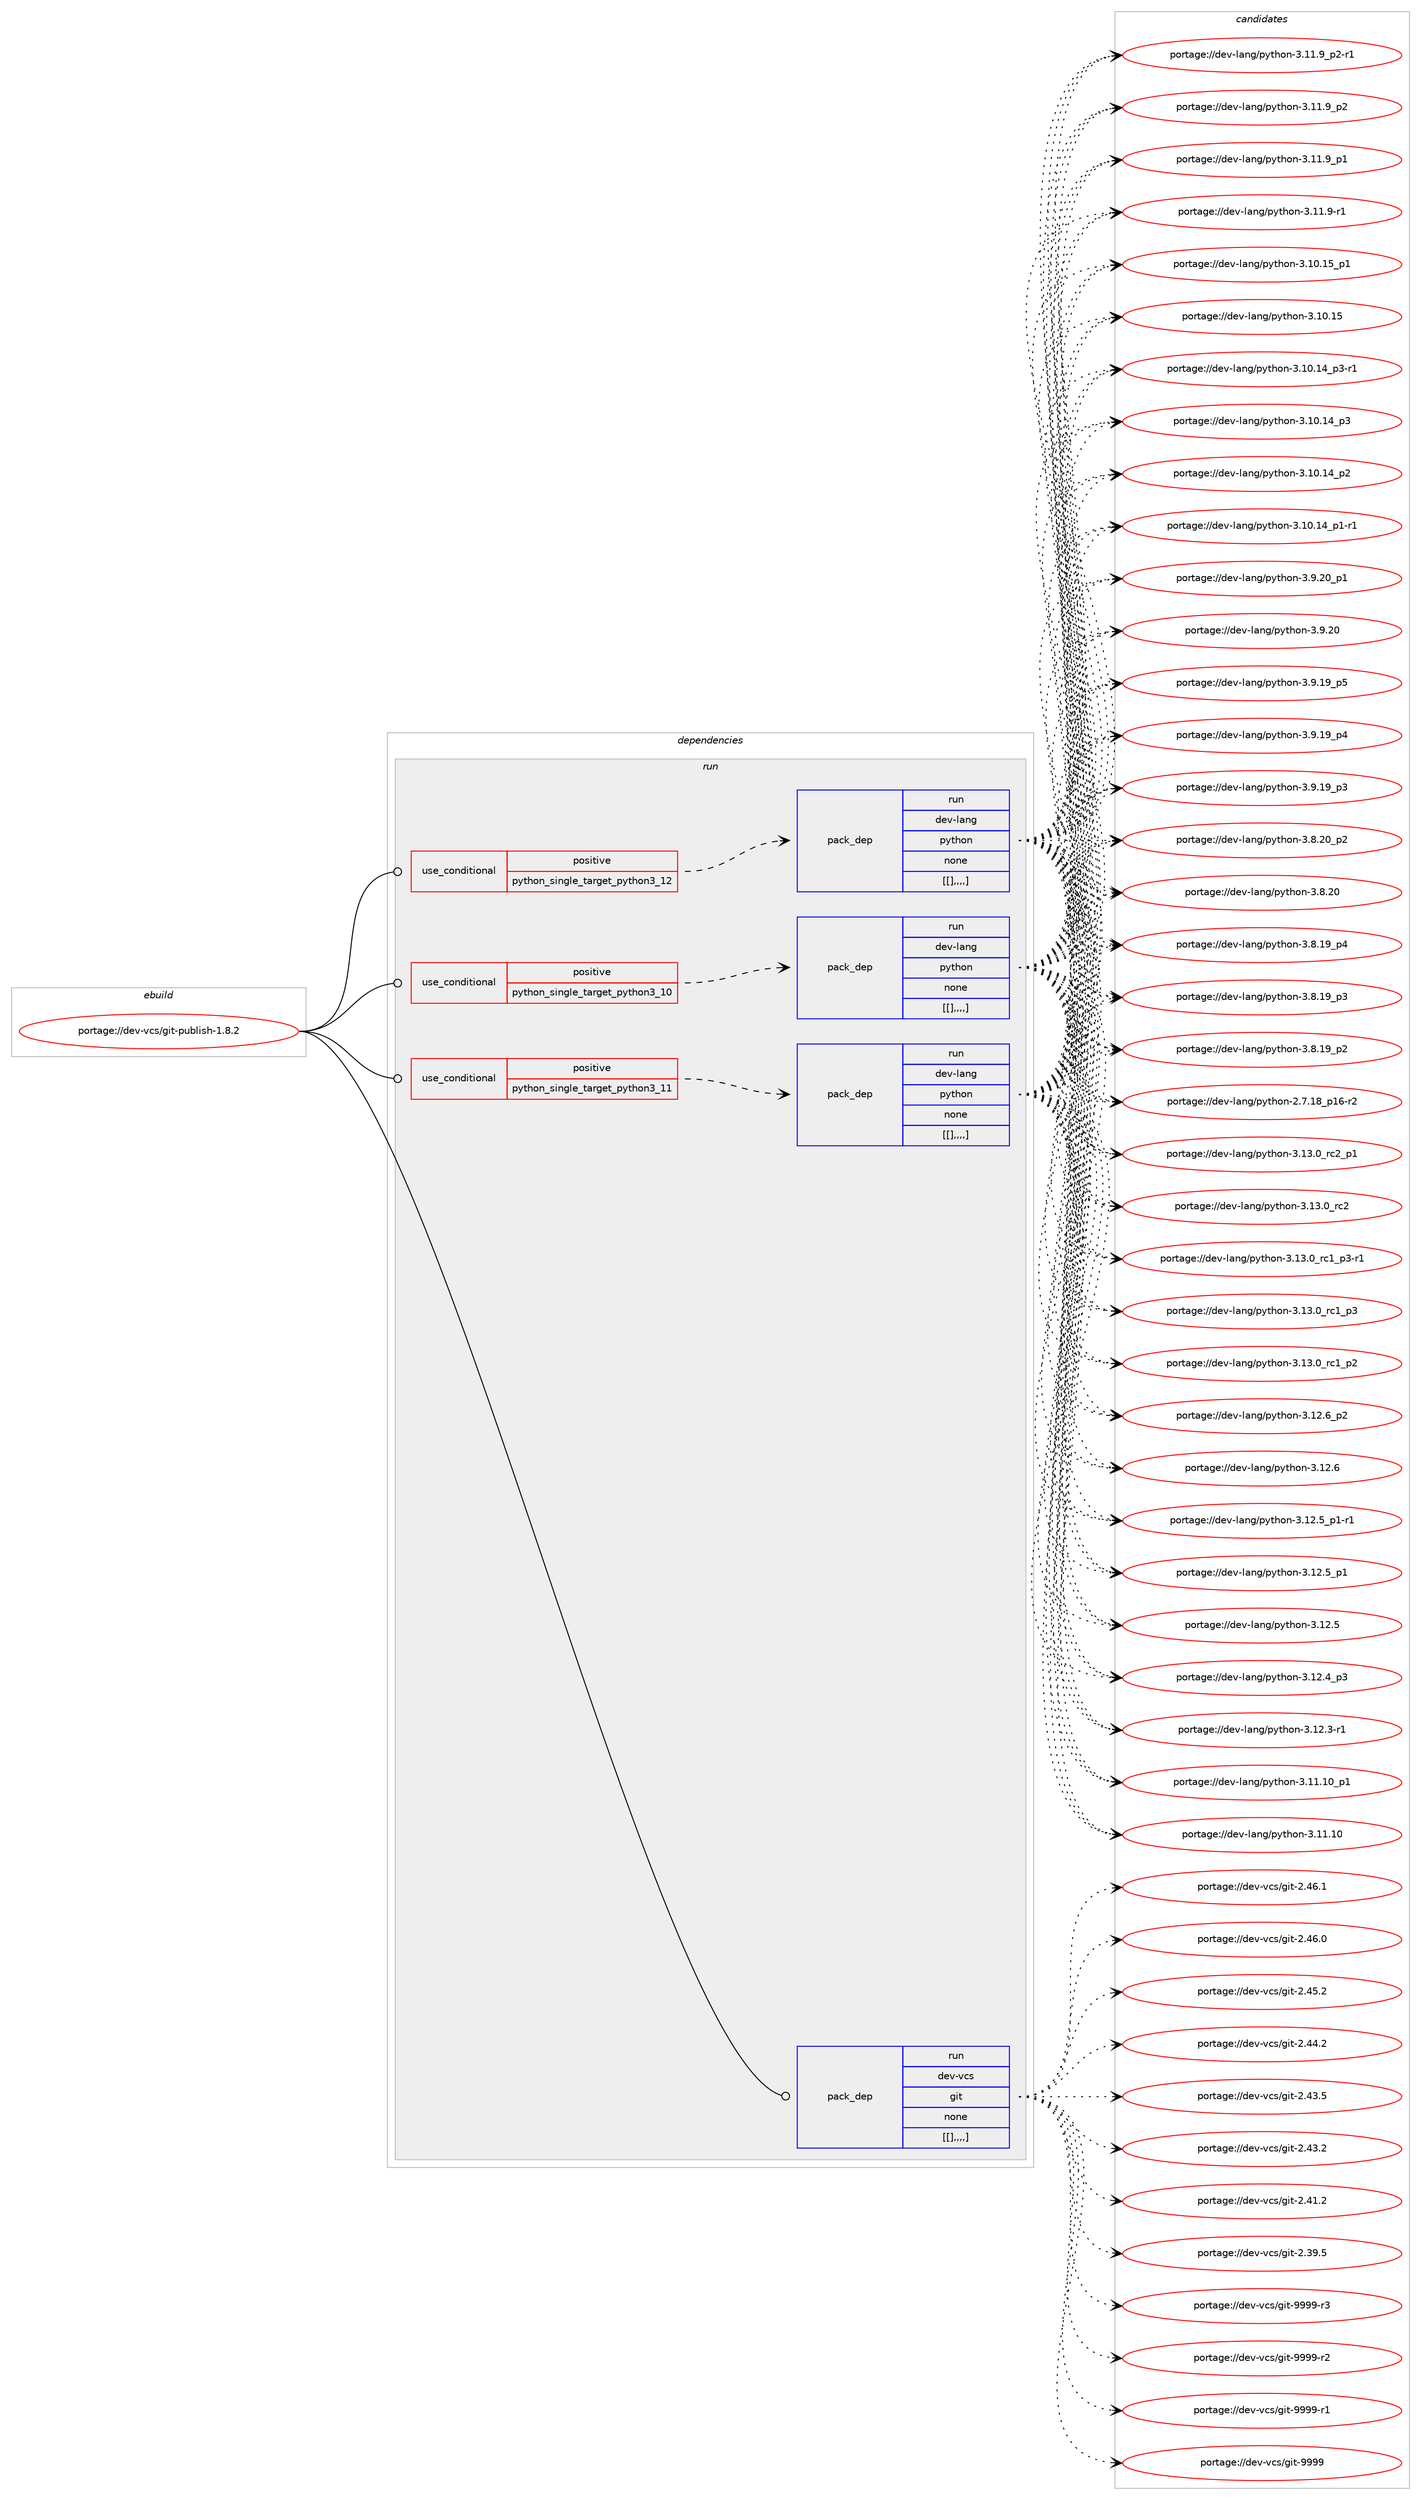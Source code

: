 digraph prolog {

# *************
# Graph options
# *************

newrank=true;
concentrate=true;
compound=true;
graph [rankdir=LR,fontname=Helvetica,fontsize=10,ranksep=1.5];#, ranksep=2.5, nodesep=0.2];
edge  [arrowhead=vee];
node  [fontname=Helvetica,fontsize=10];

# **********
# The ebuild
# **********

subgraph cluster_leftcol {
color=gray;
label=<<i>ebuild</i>>;
id [label="portage://dev-vcs/git-publish-1.8.2", color=red, width=4, href="../dev-vcs/git-publish-1.8.2.svg"];
}

# ****************
# The dependencies
# ****************

subgraph cluster_midcol {
color=gray;
label=<<i>dependencies</i>>;
subgraph cluster_compile {
fillcolor="#eeeeee";
style=filled;
label=<<i>compile</i>>;
}
subgraph cluster_compileandrun {
fillcolor="#eeeeee";
style=filled;
label=<<i>compile and run</i>>;
}
subgraph cluster_run {
fillcolor="#eeeeee";
style=filled;
label=<<i>run</i>>;
subgraph cond65024 {
dependency227278 [label=<<TABLE BORDER="0" CELLBORDER="1" CELLSPACING="0" CELLPADDING="4"><TR><TD ROWSPAN="3" CELLPADDING="10">use_conditional</TD></TR><TR><TD>positive</TD></TR><TR><TD>python_single_target_python3_10</TD></TR></TABLE>>, shape=none, color=red];
subgraph pack160796 {
dependency227279 [label=<<TABLE BORDER="0" CELLBORDER="1" CELLSPACING="0" CELLPADDING="4" WIDTH="220"><TR><TD ROWSPAN="6" CELLPADDING="30">pack_dep</TD></TR><TR><TD WIDTH="110">run</TD></TR><TR><TD>dev-lang</TD></TR><TR><TD>python</TD></TR><TR><TD>none</TD></TR><TR><TD>[[],,,,]</TD></TR></TABLE>>, shape=none, color=blue];
}
dependency227278:e -> dependency227279:w [weight=20,style="dashed",arrowhead="vee"];
}
id:e -> dependency227278:w [weight=20,style="solid",arrowhead="odot"];
subgraph cond65025 {
dependency227280 [label=<<TABLE BORDER="0" CELLBORDER="1" CELLSPACING="0" CELLPADDING="4"><TR><TD ROWSPAN="3" CELLPADDING="10">use_conditional</TD></TR><TR><TD>positive</TD></TR><TR><TD>python_single_target_python3_11</TD></TR></TABLE>>, shape=none, color=red];
subgraph pack160797 {
dependency227281 [label=<<TABLE BORDER="0" CELLBORDER="1" CELLSPACING="0" CELLPADDING="4" WIDTH="220"><TR><TD ROWSPAN="6" CELLPADDING="30">pack_dep</TD></TR><TR><TD WIDTH="110">run</TD></TR><TR><TD>dev-lang</TD></TR><TR><TD>python</TD></TR><TR><TD>none</TD></TR><TR><TD>[[],,,,]</TD></TR></TABLE>>, shape=none, color=blue];
}
dependency227280:e -> dependency227281:w [weight=20,style="dashed",arrowhead="vee"];
}
id:e -> dependency227280:w [weight=20,style="solid",arrowhead="odot"];
subgraph cond65026 {
dependency227282 [label=<<TABLE BORDER="0" CELLBORDER="1" CELLSPACING="0" CELLPADDING="4"><TR><TD ROWSPAN="3" CELLPADDING="10">use_conditional</TD></TR><TR><TD>positive</TD></TR><TR><TD>python_single_target_python3_12</TD></TR></TABLE>>, shape=none, color=red];
subgraph pack160798 {
dependency227283 [label=<<TABLE BORDER="0" CELLBORDER="1" CELLSPACING="0" CELLPADDING="4" WIDTH="220"><TR><TD ROWSPAN="6" CELLPADDING="30">pack_dep</TD></TR><TR><TD WIDTH="110">run</TD></TR><TR><TD>dev-lang</TD></TR><TR><TD>python</TD></TR><TR><TD>none</TD></TR><TR><TD>[[],,,,]</TD></TR></TABLE>>, shape=none, color=blue];
}
dependency227282:e -> dependency227283:w [weight=20,style="dashed",arrowhead="vee"];
}
id:e -> dependency227282:w [weight=20,style="solid",arrowhead="odot"];
subgraph pack160799 {
dependency227284 [label=<<TABLE BORDER="0" CELLBORDER="1" CELLSPACING="0" CELLPADDING="4" WIDTH="220"><TR><TD ROWSPAN="6" CELLPADDING="30">pack_dep</TD></TR><TR><TD WIDTH="110">run</TD></TR><TR><TD>dev-vcs</TD></TR><TR><TD>git</TD></TR><TR><TD>none</TD></TR><TR><TD>[[],,,,]</TD></TR></TABLE>>, shape=none, color=blue];
}
id:e -> dependency227284:w [weight=20,style="solid",arrowhead="odot"];
}
}

# **************
# The candidates
# **************

subgraph cluster_choices {
rank=same;
color=gray;
label=<<i>candidates</i>>;

subgraph choice160796 {
color=black;
nodesep=1;
choice100101118451089711010347112121116104111110455146495146489511499509511249 [label="portage://dev-lang/python-3.13.0_rc2_p1", color=red, width=4,href="../dev-lang/python-3.13.0_rc2_p1.svg"];
choice10010111845108971101034711212111610411111045514649514648951149950 [label="portage://dev-lang/python-3.13.0_rc2", color=red, width=4,href="../dev-lang/python-3.13.0_rc2.svg"];
choice1001011184510897110103471121211161041111104551464951464895114994995112514511449 [label="portage://dev-lang/python-3.13.0_rc1_p3-r1", color=red, width=4,href="../dev-lang/python-3.13.0_rc1_p3-r1.svg"];
choice100101118451089711010347112121116104111110455146495146489511499499511251 [label="portage://dev-lang/python-3.13.0_rc1_p3", color=red, width=4,href="../dev-lang/python-3.13.0_rc1_p3.svg"];
choice100101118451089711010347112121116104111110455146495146489511499499511250 [label="portage://dev-lang/python-3.13.0_rc1_p2", color=red, width=4,href="../dev-lang/python-3.13.0_rc1_p2.svg"];
choice100101118451089711010347112121116104111110455146495046549511250 [label="portage://dev-lang/python-3.12.6_p2", color=red, width=4,href="../dev-lang/python-3.12.6_p2.svg"];
choice10010111845108971101034711212111610411111045514649504654 [label="portage://dev-lang/python-3.12.6", color=red, width=4,href="../dev-lang/python-3.12.6.svg"];
choice1001011184510897110103471121211161041111104551464950465395112494511449 [label="portage://dev-lang/python-3.12.5_p1-r1", color=red, width=4,href="../dev-lang/python-3.12.5_p1-r1.svg"];
choice100101118451089711010347112121116104111110455146495046539511249 [label="portage://dev-lang/python-3.12.5_p1", color=red, width=4,href="../dev-lang/python-3.12.5_p1.svg"];
choice10010111845108971101034711212111610411111045514649504653 [label="portage://dev-lang/python-3.12.5", color=red, width=4,href="../dev-lang/python-3.12.5.svg"];
choice100101118451089711010347112121116104111110455146495046529511251 [label="portage://dev-lang/python-3.12.4_p3", color=red, width=4,href="../dev-lang/python-3.12.4_p3.svg"];
choice100101118451089711010347112121116104111110455146495046514511449 [label="portage://dev-lang/python-3.12.3-r1", color=red, width=4,href="../dev-lang/python-3.12.3-r1.svg"];
choice10010111845108971101034711212111610411111045514649494649489511249 [label="portage://dev-lang/python-3.11.10_p1", color=red, width=4,href="../dev-lang/python-3.11.10_p1.svg"];
choice1001011184510897110103471121211161041111104551464949464948 [label="portage://dev-lang/python-3.11.10", color=red, width=4,href="../dev-lang/python-3.11.10.svg"];
choice1001011184510897110103471121211161041111104551464949465795112504511449 [label="portage://dev-lang/python-3.11.9_p2-r1", color=red, width=4,href="../dev-lang/python-3.11.9_p2-r1.svg"];
choice100101118451089711010347112121116104111110455146494946579511250 [label="portage://dev-lang/python-3.11.9_p2", color=red, width=4,href="../dev-lang/python-3.11.9_p2.svg"];
choice100101118451089711010347112121116104111110455146494946579511249 [label="portage://dev-lang/python-3.11.9_p1", color=red, width=4,href="../dev-lang/python-3.11.9_p1.svg"];
choice100101118451089711010347112121116104111110455146494946574511449 [label="portage://dev-lang/python-3.11.9-r1", color=red, width=4,href="../dev-lang/python-3.11.9-r1.svg"];
choice10010111845108971101034711212111610411111045514649484649539511249 [label="portage://dev-lang/python-3.10.15_p1", color=red, width=4,href="../dev-lang/python-3.10.15_p1.svg"];
choice1001011184510897110103471121211161041111104551464948464953 [label="portage://dev-lang/python-3.10.15", color=red, width=4,href="../dev-lang/python-3.10.15.svg"];
choice100101118451089711010347112121116104111110455146494846495295112514511449 [label="portage://dev-lang/python-3.10.14_p3-r1", color=red, width=4,href="../dev-lang/python-3.10.14_p3-r1.svg"];
choice10010111845108971101034711212111610411111045514649484649529511251 [label="portage://dev-lang/python-3.10.14_p3", color=red, width=4,href="../dev-lang/python-3.10.14_p3.svg"];
choice10010111845108971101034711212111610411111045514649484649529511250 [label="portage://dev-lang/python-3.10.14_p2", color=red, width=4,href="../dev-lang/python-3.10.14_p2.svg"];
choice100101118451089711010347112121116104111110455146494846495295112494511449 [label="portage://dev-lang/python-3.10.14_p1-r1", color=red, width=4,href="../dev-lang/python-3.10.14_p1-r1.svg"];
choice100101118451089711010347112121116104111110455146574650489511249 [label="portage://dev-lang/python-3.9.20_p1", color=red, width=4,href="../dev-lang/python-3.9.20_p1.svg"];
choice10010111845108971101034711212111610411111045514657465048 [label="portage://dev-lang/python-3.9.20", color=red, width=4,href="../dev-lang/python-3.9.20.svg"];
choice100101118451089711010347112121116104111110455146574649579511253 [label="portage://dev-lang/python-3.9.19_p5", color=red, width=4,href="../dev-lang/python-3.9.19_p5.svg"];
choice100101118451089711010347112121116104111110455146574649579511252 [label="portage://dev-lang/python-3.9.19_p4", color=red, width=4,href="../dev-lang/python-3.9.19_p4.svg"];
choice100101118451089711010347112121116104111110455146574649579511251 [label="portage://dev-lang/python-3.9.19_p3", color=red, width=4,href="../dev-lang/python-3.9.19_p3.svg"];
choice100101118451089711010347112121116104111110455146564650489511250 [label="portage://dev-lang/python-3.8.20_p2", color=red, width=4,href="../dev-lang/python-3.8.20_p2.svg"];
choice10010111845108971101034711212111610411111045514656465048 [label="portage://dev-lang/python-3.8.20", color=red, width=4,href="../dev-lang/python-3.8.20.svg"];
choice100101118451089711010347112121116104111110455146564649579511252 [label="portage://dev-lang/python-3.8.19_p4", color=red, width=4,href="../dev-lang/python-3.8.19_p4.svg"];
choice100101118451089711010347112121116104111110455146564649579511251 [label="portage://dev-lang/python-3.8.19_p3", color=red, width=4,href="../dev-lang/python-3.8.19_p3.svg"];
choice100101118451089711010347112121116104111110455146564649579511250 [label="portage://dev-lang/python-3.8.19_p2", color=red, width=4,href="../dev-lang/python-3.8.19_p2.svg"];
choice100101118451089711010347112121116104111110455046554649569511249544511450 [label="portage://dev-lang/python-2.7.18_p16-r2", color=red, width=4,href="../dev-lang/python-2.7.18_p16-r2.svg"];
dependency227279:e -> choice100101118451089711010347112121116104111110455146495146489511499509511249:w [style=dotted,weight="100"];
dependency227279:e -> choice10010111845108971101034711212111610411111045514649514648951149950:w [style=dotted,weight="100"];
dependency227279:e -> choice1001011184510897110103471121211161041111104551464951464895114994995112514511449:w [style=dotted,weight="100"];
dependency227279:e -> choice100101118451089711010347112121116104111110455146495146489511499499511251:w [style=dotted,weight="100"];
dependency227279:e -> choice100101118451089711010347112121116104111110455146495146489511499499511250:w [style=dotted,weight="100"];
dependency227279:e -> choice100101118451089711010347112121116104111110455146495046549511250:w [style=dotted,weight="100"];
dependency227279:e -> choice10010111845108971101034711212111610411111045514649504654:w [style=dotted,weight="100"];
dependency227279:e -> choice1001011184510897110103471121211161041111104551464950465395112494511449:w [style=dotted,weight="100"];
dependency227279:e -> choice100101118451089711010347112121116104111110455146495046539511249:w [style=dotted,weight="100"];
dependency227279:e -> choice10010111845108971101034711212111610411111045514649504653:w [style=dotted,weight="100"];
dependency227279:e -> choice100101118451089711010347112121116104111110455146495046529511251:w [style=dotted,weight="100"];
dependency227279:e -> choice100101118451089711010347112121116104111110455146495046514511449:w [style=dotted,weight="100"];
dependency227279:e -> choice10010111845108971101034711212111610411111045514649494649489511249:w [style=dotted,weight="100"];
dependency227279:e -> choice1001011184510897110103471121211161041111104551464949464948:w [style=dotted,weight="100"];
dependency227279:e -> choice1001011184510897110103471121211161041111104551464949465795112504511449:w [style=dotted,weight="100"];
dependency227279:e -> choice100101118451089711010347112121116104111110455146494946579511250:w [style=dotted,weight="100"];
dependency227279:e -> choice100101118451089711010347112121116104111110455146494946579511249:w [style=dotted,weight="100"];
dependency227279:e -> choice100101118451089711010347112121116104111110455146494946574511449:w [style=dotted,weight="100"];
dependency227279:e -> choice10010111845108971101034711212111610411111045514649484649539511249:w [style=dotted,weight="100"];
dependency227279:e -> choice1001011184510897110103471121211161041111104551464948464953:w [style=dotted,weight="100"];
dependency227279:e -> choice100101118451089711010347112121116104111110455146494846495295112514511449:w [style=dotted,weight="100"];
dependency227279:e -> choice10010111845108971101034711212111610411111045514649484649529511251:w [style=dotted,weight="100"];
dependency227279:e -> choice10010111845108971101034711212111610411111045514649484649529511250:w [style=dotted,weight="100"];
dependency227279:e -> choice100101118451089711010347112121116104111110455146494846495295112494511449:w [style=dotted,weight="100"];
dependency227279:e -> choice100101118451089711010347112121116104111110455146574650489511249:w [style=dotted,weight="100"];
dependency227279:e -> choice10010111845108971101034711212111610411111045514657465048:w [style=dotted,weight="100"];
dependency227279:e -> choice100101118451089711010347112121116104111110455146574649579511253:w [style=dotted,weight="100"];
dependency227279:e -> choice100101118451089711010347112121116104111110455146574649579511252:w [style=dotted,weight="100"];
dependency227279:e -> choice100101118451089711010347112121116104111110455146574649579511251:w [style=dotted,weight="100"];
dependency227279:e -> choice100101118451089711010347112121116104111110455146564650489511250:w [style=dotted,weight="100"];
dependency227279:e -> choice10010111845108971101034711212111610411111045514656465048:w [style=dotted,weight="100"];
dependency227279:e -> choice100101118451089711010347112121116104111110455146564649579511252:w [style=dotted,weight="100"];
dependency227279:e -> choice100101118451089711010347112121116104111110455146564649579511251:w [style=dotted,weight="100"];
dependency227279:e -> choice100101118451089711010347112121116104111110455146564649579511250:w [style=dotted,weight="100"];
dependency227279:e -> choice100101118451089711010347112121116104111110455046554649569511249544511450:w [style=dotted,weight="100"];
}
subgraph choice160797 {
color=black;
nodesep=1;
choice100101118451089711010347112121116104111110455146495146489511499509511249 [label="portage://dev-lang/python-3.13.0_rc2_p1", color=red, width=4,href="../dev-lang/python-3.13.0_rc2_p1.svg"];
choice10010111845108971101034711212111610411111045514649514648951149950 [label="portage://dev-lang/python-3.13.0_rc2", color=red, width=4,href="../dev-lang/python-3.13.0_rc2.svg"];
choice1001011184510897110103471121211161041111104551464951464895114994995112514511449 [label="portage://dev-lang/python-3.13.0_rc1_p3-r1", color=red, width=4,href="../dev-lang/python-3.13.0_rc1_p3-r1.svg"];
choice100101118451089711010347112121116104111110455146495146489511499499511251 [label="portage://dev-lang/python-3.13.0_rc1_p3", color=red, width=4,href="../dev-lang/python-3.13.0_rc1_p3.svg"];
choice100101118451089711010347112121116104111110455146495146489511499499511250 [label="portage://dev-lang/python-3.13.0_rc1_p2", color=red, width=4,href="../dev-lang/python-3.13.0_rc1_p2.svg"];
choice100101118451089711010347112121116104111110455146495046549511250 [label="portage://dev-lang/python-3.12.6_p2", color=red, width=4,href="../dev-lang/python-3.12.6_p2.svg"];
choice10010111845108971101034711212111610411111045514649504654 [label="portage://dev-lang/python-3.12.6", color=red, width=4,href="../dev-lang/python-3.12.6.svg"];
choice1001011184510897110103471121211161041111104551464950465395112494511449 [label="portage://dev-lang/python-3.12.5_p1-r1", color=red, width=4,href="../dev-lang/python-3.12.5_p1-r1.svg"];
choice100101118451089711010347112121116104111110455146495046539511249 [label="portage://dev-lang/python-3.12.5_p1", color=red, width=4,href="../dev-lang/python-3.12.5_p1.svg"];
choice10010111845108971101034711212111610411111045514649504653 [label="portage://dev-lang/python-3.12.5", color=red, width=4,href="../dev-lang/python-3.12.5.svg"];
choice100101118451089711010347112121116104111110455146495046529511251 [label="portage://dev-lang/python-3.12.4_p3", color=red, width=4,href="../dev-lang/python-3.12.4_p3.svg"];
choice100101118451089711010347112121116104111110455146495046514511449 [label="portage://dev-lang/python-3.12.3-r1", color=red, width=4,href="../dev-lang/python-3.12.3-r1.svg"];
choice10010111845108971101034711212111610411111045514649494649489511249 [label="portage://dev-lang/python-3.11.10_p1", color=red, width=4,href="../dev-lang/python-3.11.10_p1.svg"];
choice1001011184510897110103471121211161041111104551464949464948 [label="portage://dev-lang/python-3.11.10", color=red, width=4,href="../dev-lang/python-3.11.10.svg"];
choice1001011184510897110103471121211161041111104551464949465795112504511449 [label="portage://dev-lang/python-3.11.9_p2-r1", color=red, width=4,href="../dev-lang/python-3.11.9_p2-r1.svg"];
choice100101118451089711010347112121116104111110455146494946579511250 [label="portage://dev-lang/python-3.11.9_p2", color=red, width=4,href="../dev-lang/python-3.11.9_p2.svg"];
choice100101118451089711010347112121116104111110455146494946579511249 [label="portage://dev-lang/python-3.11.9_p1", color=red, width=4,href="../dev-lang/python-3.11.9_p1.svg"];
choice100101118451089711010347112121116104111110455146494946574511449 [label="portage://dev-lang/python-3.11.9-r1", color=red, width=4,href="../dev-lang/python-3.11.9-r1.svg"];
choice10010111845108971101034711212111610411111045514649484649539511249 [label="portage://dev-lang/python-3.10.15_p1", color=red, width=4,href="../dev-lang/python-3.10.15_p1.svg"];
choice1001011184510897110103471121211161041111104551464948464953 [label="portage://dev-lang/python-3.10.15", color=red, width=4,href="../dev-lang/python-3.10.15.svg"];
choice100101118451089711010347112121116104111110455146494846495295112514511449 [label="portage://dev-lang/python-3.10.14_p3-r1", color=red, width=4,href="../dev-lang/python-3.10.14_p3-r1.svg"];
choice10010111845108971101034711212111610411111045514649484649529511251 [label="portage://dev-lang/python-3.10.14_p3", color=red, width=4,href="../dev-lang/python-3.10.14_p3.svg"];
choice10010111845108971101034711212111610411111045514649484649529511250 [label="portage://dev-lang/python-3.10.14_p2", color=red, width=4,href="../dev-lang/python-3.10.14_p2.svg"];
choice100101118451089711010347112121116104111110455146494846495295112494511449 [label="portage://dev-lang/python-3.10.14_p1-r1", color=red, width=4,href="../dev-lang/python-3.10.14_p1-r1.svg"];
choice100101118451089711010347112121116104111110455146574650489511249 [label="portage://dev-lang/python-3.9.20_p1", color=red, width=4,href="../dev-lang/python-3.9.20_p1.svg"];
choice10010111845108971101034711212111610411111045514657465048 [label="portage://dev-lang/python-3.9.20", color=red, width=4,href="../dev-lang/python-3.9.20.svg"];
choice100101118451089711010347112121116104111110455146574649579511253 [label="portage://dev-lang/python-3.9.19_p5", color=red, width=4,href="../dev-lang/python-3.9.19_p5.svg"];
choice100101118451089711010347112121116104111110455146574649579511252 [label="portage://dev-lang/python-3.9.19_p4", color=red, width=4,href="../dev-lang/python-3.9.19_p4.svg"];
choice100101118451089711010347112121116104111110455146574649579511251 [label="portage://dev-lang/python-3.9.19_p3", color=red, width=4,href="../dev-lang/python-3.9.19_p3.svg"];
choice100101118451089711010347112121116104111110455146564650489511250 [label="portage://dev-lang/python-3.8.20_p2", color=red, width=4,href="../dev-lang/python-3.8.20_p2.svg"];
choice10010111845108971101034711212111610411111045514656465048 [label="portage://dev-lang/python-3.8.20", color=red, width=4,href="../dev-lang/python-3.8.20.svg"];
choice100101118451089711010347112121116104111110455146564649579511252 [label="portage://dev-lang/python-3.8.19_p4", color=red, width=4,href="../dev-lang/python-3.8.19_p4.svg"];
choice100101118451089711010347112121116104111110455146564649579511251 [label="portage://dev-lang/python-3.8.19_p3", color=red, width=4,href="../dev-lang/python-3.8.19_p3.svg"];
choice100101118451089711010347112121116104111110455146564649579511250 [label="portage://dev-lang/python-3.8.19_p2", color=red, width=4,href="../dev-lang/python-3.8.19_p2.svg"];
choice100101118451089711010347112121116104111110455046554649569511249544511450 [label="portage://dev-lang/python-2.7.18_p16-r2", color=red, width=4,href="../dev-lang/python-2.7.18_p16-r2.svg"];
dependency227281:e -> choice100101118451089711010347112121116104111110455146495146489511499509511249:w [style=dotted,weight="100"];
dependency227281:e -> choice10010111845108971101034711212111610411111045514649514648951149950:w [style=dotted,weight="100"];
dependency227281:e -> choice1001011184510897110103471121211161041111104551464951464895114994995112514511449:w [style=dotted,weight="100"];
dependency227281:e -> choice100101118451089711010347112121116104111110455146495146489511499499511251:w [style=dotted,weight="100"];
dependency227281:e -> choice100101118451089711010347112121116104111110455146495146489511499499511250:w [style=dotted,weight="100"];
dependency227281:e -> choice100101118451089711010347112121116104111110455146495046549511250:w [style=dotted,weight="100"];
dependency227281:e -> choice10010111845108971101034711212111610411111045514649504654:w [style=dotted,weight="100"];
dependency227281:e -> choice1001011184510897110103471121211161041111104551464950465395112494511449:w [style=dotted,weight="100"];
dependency227281:e -> choice100101118451089711010347112121116104111110455146495046539511249:w [style=dotted,weight="100"];
dependency227281:e -> choice10010111845108971101034711212111610411111045514649504653:w [style=dotted,weight="100"];
dependency227281:e -> choice100101118451089711010347112121116104111110455146495046529511251:w [style=dotted,weight="100"];
dependency227281:e -> choice100101118451089711010347112121116104111110455146495046514511449:w [style=dotted,weight="100"];
dependency227281:e -> choice10010111845108971101034711212111610411111045514649494649489511249:w [style=dotted,weight="100"];
dependency227281:e -> choice1001011184510897110103471121211161041111104551464949464948:w [style=dotted,weight="100"];
dependency227281:e -> choice1001011184510897110103471121211161041111104551464949465795112504511449:w [style=dotted,weight="100"];
dependency227281:e -> choice100101118451089711010347112121116104111110455146494946579511250:w [style=dotted,weight="100"];
dependency227281:e -> choice100101118451089711010347112121116104111110455146494946579511249:w [style=dotted,weight="100"];
dependency227281:e -> choice100101118451089711010347112121116104111110455146494946574511449:w [style=dotted,weight="100"];
dependency227281:e -> choice10010111845108971101034711212111610411111045514649484649539511249:w [style=dotted,weight="100"];
dependency227281:e -> choice1001011184510897110103471121211161041111104551464948464953:w [style=dotted,weight="100"];
dependency227281:e -> choice100101118451089711010347112121116104111110455146494846495295112514511449:w [style=dotted,weight="100"];
dependency227281:e -> choice10010111845108971101034711212111610411111045514649484649529511251:w [style=dotted,weight="100"];
dependency227281:e -> choice10010111845108971101034711212111610411111045514649484649529511250:w [style=dotted,weight="100"];
dependency227281:e -> choice100101118451089711010347112121116104111110455146494846495295112494511449:w [style=dotted,weight="100"];
dependency227281:e -> choice100101118451089711010347112121116104111110455146574650489511249:w [style=dotted,weight="100"];
dependency227281:e -> choice10010111845108971101034711212111610411111045514657465048:w [style=dotted,weight="100"];
dependency227281:e -> choice100101118451089711010347112121116104111110455146574649579511253:w [style=dotted,weight="100"];
dependency227281:e -> choice100101118451089711010347112121116104111110455146574649579511252:w [style=dotted,weight="100"];
dependency227281:e -> choice100101118451089711010347112121116104111110455146574649579511251:w [style=dotted,weight="100"];
dependency227281:e -> choice100101118451089711010347112121116104111110455146564650489511250:w [style=dotted,weight="100"];
dependency227281:e -> choice10010111845108971101034711212111610411111045514656465048:w [style=dotted,weight="100"];
dependency227281:e -> choice100101118451089711010347112121116104111110455146564649579511252:w [style=dotted,weight="100"];
dependency227281:e -> choice100101118451089711010347112121116104111110455146564649579511251:w [style=dotted,weight="100"];
dependency227281:e -> choice100101118451089711010347112121116104111110455146564649579511250:w [style=dotted,weight="100"];
dependency227281:e -> choice100101118451089711010347112121116104111110455046554649569511249544511450:w [style=dotted,weight="100"];
}
subgraph choice160798 {
color=black;
nodesep=1;
choice100101118451089711010347112121116104111110455146495146489511499509511249 [label="portage://dev-lang/python-3.13.0_rc2_p1", color=red, width=4,href="../dev-lang/python-3.13.0_rc2_p1.svg"];
choice10010111845108971101034711212111610411111045514649514648951149950 [label="portage://dev-lang/python-3.13.0_rc2", color=red, width=4,href="../dev-lang/python-3.13.0_rc2.svg"];
choice1001011184510897110103471121211161041111104551464951464895114994995112514511449 [label="portage://dev-lang/python-3.13.0_rc1_p3-r1", color=red, width=4,href="../dev-lang/python-3.13.0_rc1_p3-r1.svg"];
choice100101118451089711010347112121116104111110455146495146489511499499511251 [label="portage://dev-lang/python-3.13.0_rc1_p3", color=red, width=4,href="../dev-lang/python-3.13.0_rc1_p3.svg"];
choice100101118451089711010347112121116104111110455146495146489511499499511250 [label="portage://dev-lang/python-3.13.0_rc1_p2", color=red, width=4,href="../dev-lang/python-3.13.0_rc1_p2.svg"];
choice100101118451089711010347112121116104111110455146495046549511250 [label="portage://dev-lang/python-3.12.6_p2", color=red, width=4,href="../dev-lang/python-3.12.6_p2.svg"];
choice10010111845108971101034711212111610411111045514649504654 [label="portage://dev-lang/python-3.12.6", color=red, width=4,href="../dev-lang/python-3.12.6.svg"];
choice1001011184510897110103471121211161041111104551464950465395112494511449 [label="portage://dev-lang/python-3.12.5_p1-r1", color=red, width=4,href="../dev-lang/python-3.12.5_p1-r1.svg"];
choice100101118451089711010347112121116104111110455146495046539511249 [label="portage://dev-lang/python-3.12.5_p1", color=red, width=4,href="../dev-lang/python-3.12.5_p1.svg"];
choice10010111845108971101034711212111610411111045514649504653 [label="portage://dev-lang/python-3.12.5", color=red, width=4,href="../dev-lang/python-3.12.5.svg"];
choice100101118451089711010347112121116104111110455146495046529511251 [label="portage://dev-lang/python-3.12.4_p3", color=red, width=4,href="../dev-lang/python-3.12.4_p3.svg"];
choice100101118451089711010347112121116104111110455146495046514511449 [label="portage://dev-lang/python-3.12.3-r1", color=red, width=4,href="../dev-lang/python-3.12.3-r1.svg"];
choice10010111845108971101034711212111610411111045514649494649489511249 [label="portage://dev-lang/python-3.11.10_p1", color=red, width=4,href="../dev-lang/python-3.11.10_p1.svg"];
choice1001011184510897110103471121211161041111104551464949464948 [label="portage://dev-lang/python-3.11.10", color=red, width=4,href="../dev-lang/python-3.11.10.svg"];
choice1001011184510897110103471121211161041111104551464949465795112504511449 [label="portage://dev-lang/python-3.11.9_p2-r1", color=red, width=4,href="../dev-lang/python-3.11.9_p2-r1.svg"];
choice100101118451089711010347112121116104111110455146494946579511250 [label="portage://dev-lang/python-3.11.9_p2", color=red, width=4,href="../dev-lang/python-3.11.9_p2.svg"];
choice100101118451089711010347112121116104111110455146494946579511249 [label="portage://dev-lang/python-3.11.9_p1", color=red, width=4,href="../dev-lang/python-3.11.9_p1.svg"];
choice100101118451089711010347112121116104111110455146494946574511449 [label="portage://dev-lang/python-3.11.9-r1", color=red, width=4,href="../dev-lang/python-3.11.9-r1.svg"];
choice10010111845108971101034711212111610411111045514649484649539511249 [label="portage://dev-lang/python-3.10.15_p1", color=red, width=4,href="../dev-lang/python-3.10.15_p1.svg"];
choice1001011184510897110103471121211161041111104551464948464953 [label="portage://dev-lang/python-3.10.15", color=red, width=4,href="../dev-lang/python-3.10.15.svg"];
choice100101118451089711010347112121116104111110455146494846495295112514511449 [label="portage://dev-lang/python-3.10.14_p3-r1", color=red, width=4,href="../dev-lang/python-3.10.14_p3-r1.svg"];
choice10010111845108971101034711212111610411111045514649484649529511251 [label="portage://dev-lang/python-3.10.14_p3", color=red, width=4,href="../dev-lang/python-3.10.14_p3.svg"];
choice10010111845108971101034711212111610411111045514649484649529511250 [label="portage://dev-lang/python-3.10.14_p2", color=red, width=4,href="../dev-lang/python-3.10.14_p2.svg"];
choice100101118451089711010347112121116104111110455146494846495295112494511449 [label="portage://dev-lang/python-3.10.14_p1-r1", color=red, width=4,href="../dev-lang/python-3.10.14_p1-r1.svg"];
choice100101118451089711010347112121116104111110455146574650489511249 [label="portage://dev-lang/python-3.9.20_p1", color=red, width=4,href="../dev-lang/python-3.9.20_p1.svg"];
choice10010111845108971101034711212111610411111045514657465048 [label="portage://dev-lang/python-3.9.20", color=red, width=4,href="../dev-lang/python-3.9.20.svg"];
choice100101118451089711010347112121116104111110455146574649579511253 [label="portage://dev-lang/python-3.9.19_p5", color=red, width=4,href="../dev-lang/python-3.9.19_p5.svg"];
choice100101118451089711010347112121116104111110455146574649579511252 [label="portage://dev-lang/python-3.9.19_p4", color=red, width=4,href="../dev-lang/python-3.9.19_p4.svg"];
choice100101118451089711010347112121116104111110455146574649579511251 [label="portage://dev-lang/python-3.9.19_p3", color=red, width=4,href="../dev-lang/python-3.9.19_p3.svg"];
choice100101118451089711010347112121116104111110455146564650489511250 [label="portage://dev-lang/python-3.8.20_p2", color=red, width=4,href="../dev-lang/python-3.8.20_p2.svg"];
choice10010111845108971101034711212111610411111045514656465048 [label="portage://dev-lang/python-3.8.20", color=red, width=4,href="../dev-lang/python-3.8.20.svg"];
choice100101118451089711010347112121116104111110455146564649579511252 [label="portage://dev-lang/python-3.8.19_p4", color=red, width=4,href="../dev-lang/python-3.8.19_p4.svg"];
choice100101118451089711010347112121116104111110455146564649579511251 [label="portage://dev-lang/python-3.8.19_p3", color=red, width=4,href="../dev-lang/python-3.8.19_p3.svg"];
choice100101118451089711010347112121116104111110455146564649579511250 [label="portage://dev-lang/python-3.8.19_p2", color=red, width=4,href="../dev-lang/python-3.8.19_p2.svg"];
choice100101118451089711010347112121116104111110455046554649569511249544511450 [label="portage://dev-lang/python-2.7.18_p16-r2", color=red, width=4,href="../dev-lang/python-2.7.18_p16-r2.svg"];
dependency227283:e -> choice100101118451089711010347112121116104111110455146495146489511499509511249:w [style=dotted,weight="100"];
dependency227283:e -> choice10010111845108971101034711212111610411111045514649514648951149950:w [style=dotted,weight="100"];
dependency227283:e -> choice1001011184510897110103471121211161041111104551464951464895114994995112514511449:w [style=dotted,weight="100"];
dependency227283:e -> choice100101118451089711010347112121116104111110455146495146489511499499511251:w [style=dotted,weight="100"];
dependency227283:e -> choice100101118451089711010347112121116104111110455146495146489511499499511250:w [style=dotted,weight="100"];
dependency227283:e -> choice100101118451089711010347112121116104111110455146495046549511250:w [style=dotted,weight="100"];
dependency227283:e -> choice10010111845108971101034711212111610411111045514649504654:w [style=dotted,weight="100"];
dependency227283:e -> choice1001011184510897110103471121211161041111104551464950465395112494511449:w [style=dotted,weight="100"];
dependency227283:e -> choice100101118451089711010347112121116104111110455146495046539511249:w [style=dotted,weight="100"];
dependency227283:e -> choice10010111845108971101034711212111610411111045514649504653:w [style=dotted,weight="100"];
dependency227283:e -> choice100101118451089711010347112121116104111110455146495046529511251:w [style=dotted,weight="100"];
dependency227283:e -> choice100101118451089711010347112121116104111110455146495046514511449:w [style=dotted,weight="100"];
dependency227283:e -> choice10010111845108971101034711212111610411111045514649494649489511249:w [style=dotted,weight="100"];
dependency227283:e -> choice1001011184510897110103471121211161041111104551464949464948:w [style=dotted,weight="100"];
dependency227283:e -> choice1001011184510897110103471121211161041111104551464949465795112504511449:w [style=dotted,weight="100"];
dependency227283:e -> choice100101118451089711010347112121116104111110455146494946579511250:w [style=dotted,weight="100"];
dependency227283:e -> choice100101118451089711010347112121116104111110455146494946579511249:w [style=dotted,weight="100"];
dependency227283:e -> choice100101118451089711010347112121116104111110455146494946574511449:w [style=dotted,weight="100"];
dependency227283:e -> choice10010111845108971101034711212111610411111045514649484649539511249:w [style=dotted,weight="100"];
dependency227283:e -> choice1001011184510897110103471121211161041111104551464948464953:w [style=dotted,weight="100"];
dependency227283:e -> choice100101118451089711010347112121116104111110455146494846495295112514511449:w [style=dotted,weight="100"];
dependency227283:e -> choice10010111845108971101034711212111610411111045514649484649529511251:w [style=dotted,weight="100"];
dependency227283:e -> choice10010111845108971101034711212111610411111045514649484649529511250:w [style=dotted,weight="100"];
dependency227283:e -> choice100101118451089711010347112121116104111110455146494846495295112494511449:w [style=dotted,weight="100"];
dependency227283:e -> choice100101118451089711010347112121116104111110455146574650489511249:w [style=dotted,weight="100"];
dependency227283:e -> choice10010111845108971101034711212111610411111045514657465048:w [style=dotted,weight="100"];
dependency227283:e -> choice100101118451089711010347112121116104111110455146574649579511253:w [style=dotted,weight="100"];
dependency227283:e -> choice100101118451089711010347112121116104111110455146574649579511252:w [style=dotted,weight="100"];
dependency227283:e -> choice100101118451089711010347112121116104111110455146574649579511251:w [style=dotted,weight="100"];
dependency227283:e -> choice100101118451089711010347112121116104111110455146564650489511250:w [style=dotted,weight="100"];
dependency227283:e -> choice10010111845108971101034711212111610411111045514656465048:w [style=dotted,weight="100"];
dependency227283:e -> choice100101118451089711010347112121116104111110455146564649579511252:w [style=dotted,weight="100"];
dependency227283:e -> choice100101118451089711010347112121116104111110455146564649579511251:w [style=dotted,weight="100"];
dependency227283:e -> choice100101118451089711010347112121116104111110455146564649579511250:w [style=dotted,weight="100"];
dependency227283:e -> choice100101118451089711010347112121116104111110455046554649569511249544511450:w [style=dotted,weight="100"];
}
subgraph choice160799 {
color=black;
nodesep=1;
choice10010111845118991154710310511645575757574511451 [label="portage://dev-vcs/git-9999-r3", color=red, width=4,href="../dev-vcs/git-9999-r3.svg"];
choice10010111845118991154710310511645575757574511450 [label="portage://dev-vcs/git-9999-r2", color=red, width=4,href="../dev-vcs/git-9999-r2.svg"];
choice10010111845118991154710310511645575757574511449 [label="portage://dev-vcs/git-9999-r1", color=red, width=4,href="../dev-vcs/git-9999-r1.svg"];
choice1001011184511899115471031051164557575757 [label="portage://dev-vcs/git-9999", color=red, width=4,href="../dev-vcs/git-9999.svg"];
choice10010111845118991154710310511645504652544649 [label="portage://dev-vcs/git-2.46.1", color=red, width=4,href="../dev-vcs/git-2.46.1.svg"];
choice10010111845118991154710310511645504652544648 [label="portage://dev-vcs/git-2.46.0", color=red, width=4,href="../dev-vcs/git-2.46.0.svg"];
choice10010111845118991154710310511645504652534650 [label="portage://dev-vcs/git-2.45.2", color=red, width=4,href="../dev-vcs/git-2.45.2.svg"];
choice10010111845118991154710310511645504652524650 [label="portage://dev-vcs/git-2.44.2", color=red, width=4,href="../dev-vcs/git-2.44.2.svg"];
choice10010111845118991154710310511645504652514653 [label="portage://dev-vcs/git-2.43.5", color=red, width=4,href="../dev-vcs/git-2.43.5.svg"];
choice10010111845118991154710310511645504652514650 [label="portage://dev-vcs/git-2.43.2", color=red, width=4,href="../dev-vcs/git-2.43.2.svg"];
choice10010111845118991154710310511645504652494650 [label="portage://dev-vcs/git-2.41.2", color=red, width=4,href="../dev-vcs/git-2.41.2.svg"];
choice10010111845118991154710310511645504651574653 [label="portage://dev-vcs/git-2.39.5", color=red, width=4,href="../dev-vcs/git-2.39.5.svg"];
dependency227284:e -> choice10010111845118991154710310511645575757574511451:w [style=dotted,weight="100"];
dependency227284:e -> choice10010111845118991154710310511645575757574511450:w [style=dotted,weight="100"];
dependency227284:e -> choice10010111845118991154710310511645575757574511449:w [style=dotted,weight="100"];
dependency227284:e -> choice1001011184511899115471031051164557575757:w [style=dotted,weight="100"];
dependency227284:e -> choice10010111845118991154710310511645504652544649:w [style=dotted,weight="100"];
dependency227284:e -> choice10010111845118991154710310511645504652544648:w [style=dotted,weight="100"];
dependency227284:e -> choice10010111845118991154710310511645504652534650:w [style=dotted,weight="100"];
dependency227284:e -> choice10010111845118991154710310511645504652524650:w [style=dotted,weight="100"];
dependency227284:e -> choice10010111845118991154710310511645504652514653:w [style=dotted,weight="100"];
dependency227284:e -> choice10010111845118991154710310511645504652514650:w [style=dotted,weight="100"];
dependency227284:e -> choice10010111845118991154710310511645504652494650:w [style=dotted,weight="100"];
dependency227284:e -> choice10010111845118991154710310511645504651574653:w [style=dotted,weight="100"];
}
}

}
